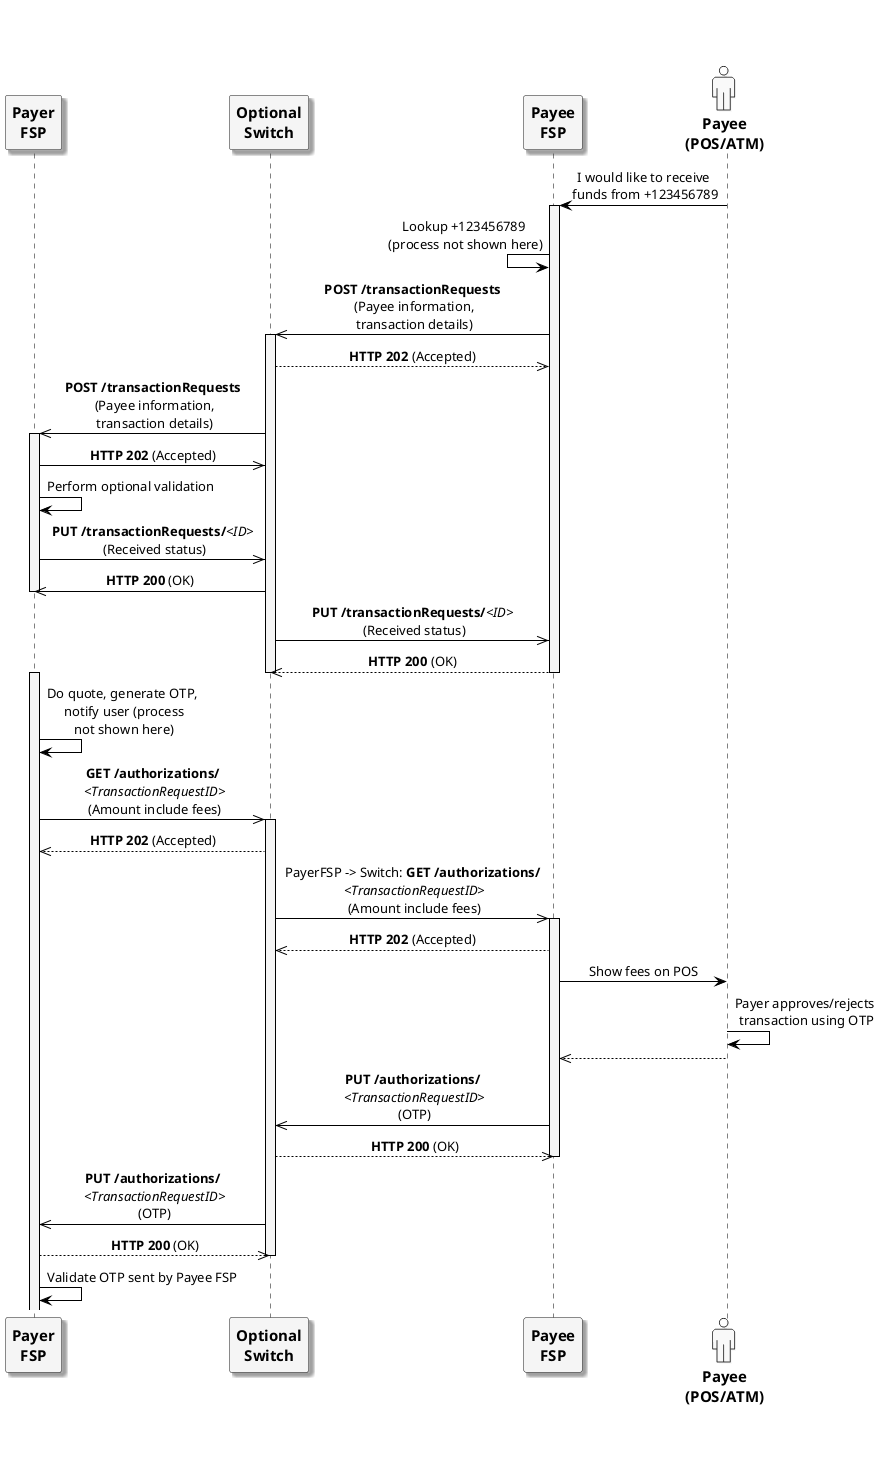 /'*****
License
--------------
Copyright © 2017 Bill & Melinda Gates Foundation
The Mojaloop files are made available by the Bill & Melinda Gates Foundation under the Apache License, Version 2.0 (the "License") and you may not use these files except in compliance with the License. You may obtain a copy of the License at
http://www.apache.org/licenses/LICENSE-2.0
Unless required by applicable law or agreed to in writing, the Mojaloop files are distributed on an "AS IS" BASIS, WITHOUT WARRANTIES OR CONDITIONS OF ANY KIND, either express or implied. See the License for the specific language governing permissions and limitations under the License.
Contributors
--------------
This is the official list of the Mojaloop project contributors for this file.
Names of the original copyright holders (individuals or organizations)
should be listed with a '*' in the first column. People who have
contributed from an organization can be listed under the organization
that actually holds the copyright for their contributions (see the
Gates Foundation organization for an example). Those individuals should have
their names indented and be marked with a '-'. Email address can be added
optionally within square brackets <email>.
* Gates Foundation
- Name Surname <name.surname@gatesfoundation.com>

* Henk Kodde <henk.kodde@modusbox.com>
--------------
******'/

@startuml

' define actor image
sprite $actor [25x48/16] {
    0000000000010000000000000
    0000000006CAC910000000000
    0000000095101292000000000
    0000000651000119000000000
    0000000B10000018400000000
    0000001A10000016600000000
    0000000B10000017510000000
    000000083100001A210000000
    0000000191000176110000000
    000000003A866A61100000000
    0000000000466211100000000
    0003333333334443333310000
    0088888888888888888892000
    0821111111111111111118200
    8311111111111111111111A00
    A111111111111111111111A20
    A111111111111111111111A20
    A111111111111111111111A20
    A111111111111111111111A20
    A111111111111111111111A20
    A111111111111111111111A20
    A111111111111111111111A20
    A111111111111111111111A20
    A111551111111111138111A20
    A111661111111111139111A20
    A211661111111111139111A20
    A211661111111111139111A20
    A211661111161111139111A20
    A2116611111A2111139111A20
    A2116611111A2111139111A20
    A2116611111A2111139111A20
    A7669611111A211113A666B20
    36669611111A211113A666610
    00016611111A2111139111110
    00006611111A2111139100000
    00006611111A2111139100000
    00006611111A2111139100000
    00006611111A2111139100000
    00006611111A2111139100000
    00006611111A2111139100000
    00006611111A2111139100000
    00006611111A2111139100000
    00006611111A2111139100000
    00006611111A2111139100000
    00006966666B7666679100000
    0000266666666666664100000
    0000000111111111111100000
    0000000000000000000000000
}

' declaring skinparam
skinparam sequenceMessageAlign center
skinparam shadowing false
skinparam defaultFontName Arial
skinparam monochrome true
skinparam SequenceLifeLineBackgroundColor WhiteSmoke
skinparam SequenceLifeLineBorderColor Black
skinparam ActorFontStyle Bold
skinparam ActorFontSize 15
skinparam ParticipantFontStyle Bold
skinparam ParticipantFontSize 15
skinparam ParticipantBackgroundColor WhiteSmoke
skinparam ArrowColor Black

skinparam actor {
    Bordercolor none
    Backgroundcolor none
    shadowing false
}

skinparam participant {
    shadowing true
}

' declare title
' title Example process for resource /authorizations

' Actor Keys:
' participant - FSP(Payee) and Switch
' actor - Payee/Payer(POS/ATM)

' declare actors
'actor "<$actor>\nPayer" as Payer
participant "Payer\nFSP" as PayerFSP
participant "Optional\nSwitch" as Switch
participant "Payee\nFSP" as PayeeFSP
actor "<$actor>\nPayee\n(POS/ATM)" as Payee

' start flow
PayeeFSP <- Payee: I would like to receive\n funds from +123456789
activate PayeeFSP
PayeeFSP <- PayeeFSP: Lookup +123456789\n (process not shown here)
Switch <<- PayeeFSP: **POST /transactionRequests**\n (Payee information,\n transaction details)
activate Switch
Switch -->> PayeeFSP: **HTTP 202** (Accepted)
PayerFSP <<- Switch: **POST /transactionRequests**\n (Payee information,\n transaction details)
activate PayerFSP
PayerFSP ->> Switch: **HTTP 202** (Accepted)
PayerFSP -> PayerFSP: Perform optional validation
PayerFSP ->> Switch: **PUT /transactionRequests/**<i><ID></i>\n (Received status)
PayerFSP <<- Switch: **HTTP 200** (OK)
deactivate PayerFSP
Switch ->> PayeeFSP: **PUT /transactionRequests/**<i><ID></i>\n (Received status)
Switch <<-- PayeeFSP: **HTTP 200** (OK)
deactivate Switch
deactivate PayeeFSP
activate PayerFSP
PayerFSP -> PayerFSP: Do quote, generate OTP,\n notify user (process\n not shown here)
PayerFSP ->> Switch: **GET /authorizations/**\n <i><TransactionRequestID></i>\n (Amount include fees)
activate Switch
PayerFSP <<-- Switch: **HTTP 202** (Accepted)
Switch ->> PayeeFSP: PayerFSP -> Switch: **GET /authorizations/**\n <i><TransactionRequestID></i>\n (Amount include fees)
activate PayeeFSP
Switch <<-- PayeeFSP: **HTTP 202** (Accepted)
PayeeFSP -> Payee: Show fees on POS
Payee -> Payee: Payer approves/rejects\n transaction using OTP
PayeeFSP <<-- Payee:
Switch <<- PayeeFSP: **PUT /authorizations/**\n <i><TransactionRequestID></i>\n (OTP)
Switch -->> PayeeFSP: **HTTP 200** (OK)
deactivate PayeeFSP
PayerFSP <<- Switch: **PUT /authorizations/**\n <i><TransactionRequestID></i>\n (OTP)
PayerFSP -->> Switch: **HTTP 200** (OK)
deactivate Switch
PayerFSP -> PayerFSP: Validate OTP sent by Payee FSP
@enduml
